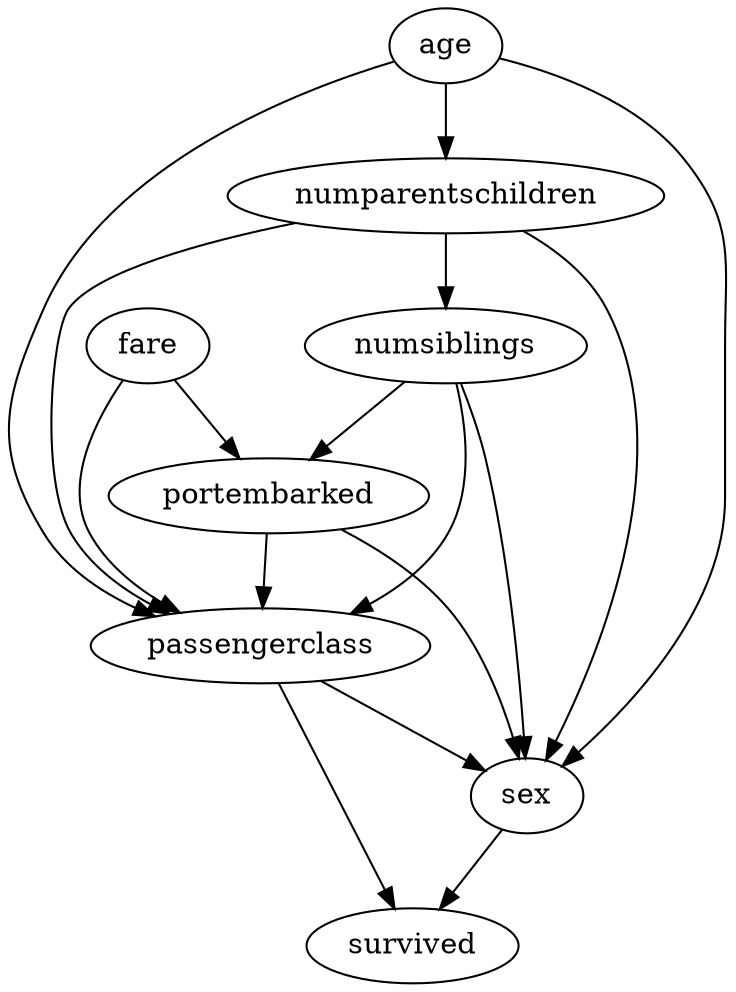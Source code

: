 strict digraph {
age;
numparentschildren;
passengerclass;
sex;
portembarked;
fare;
numsiblings;
survived;
age -> numparentschildren;
age -> passengerclass;
age -> sex;
numparentschildren -> passengerclass;
numparentschildren -> sex;
numparentschildren -> numsiblings;
passengerclass -> sex;
passengerclass -> survived;
sex -> survived;
portembarked -> passengerclass;
portembarked -> sex;
fare -> portembarked;
fare -> passengerclass;
numsiblings -> portembarked;
numsiblings -> passengerclass;
numsiblings -> sex;
}
